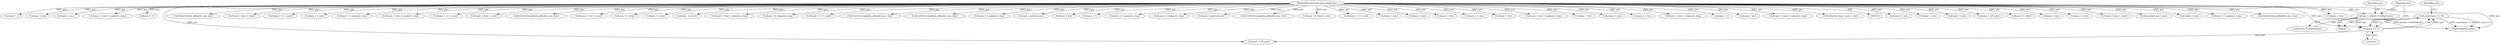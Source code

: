 digraph "1_Android_04839626ed859623901ebd3a5fd483982186b59d_28@API" {
"1000566" [label="(Call,assert(pos >= 0))"];
"1000567" [label="(Call,pos >= 0)"];
"1000563" [label="(Call,pos = pNext->GetPosition())"];
"1000154" [label="(MethodParameterIn,long long& pos)"];
"1000154" [label="(MethodParameterIn,long long& pos)"];
"1000379" [label="(Call,pos += len)"];
"1000571" [label="(Call,pos < off_next)"];
"1000399" [label="(Call,pos + size)"];
"1000841" [label="(Call,pos += len)"];
"1000581" [label="(Call,pos > off_next)"];
"1000812" [label="(Call,pos + len)"];
"1000676" [label="(Call,pos >= total)"];
"1000309" [label="(Call,pos += len)"];
"1000735" [label="(Call,(pos + len) > avail)"];
"1000565" [label="(Call,pNext->GetPosition())"];
"1000278" [label="(Call,idpos = pos)"];
"1000666" [label="(Call,payload_pos = pos)"];
"1000485" [label="(Call,pos <= segment_stop)"];
"1000367" [label="(Call,ReadUInt(m_pReader, pos, len))"];
"1000271" [label="(Call,pos + len)"];
"1000226" [label="(Call,pos + 1)"];
"1000736" [label="(Call,pos + len)"];
"1000612" [label="(Call,pos = pos_)"];
"1000398" [label="(Call,(pos + size) > segment_stop)"];
"1000691" [label="(Call,pos + 1)"];
"1000905" [label="(MethodReturn,long)"];
"1000829" [label="(Call,ReadUInt(m_pReader, pos, len))"];
"1000270" [label="(Call,(pos + len) > avail)"];
"1000225" [label="(Call,(pos + 1) > avail)"];
"1000477" [label="(Call,pos += size)"];
"1000685" [label="(Call,pos >= segment_stop)"];
"1000727" [label="(Call,(pos + len) > segment_stop)"];
"1000775" [label="(Call,(pos + 1) > avail)"];
"1000819" [label="(Call,(pos + len) > avail)"];
"1000239" [label="(Call,GetUIntLength(m_pReader, pos, len))"];
"1000357" [label="(Call,(pos + len) > avail)"];
"1000209" [label="(Call,pos >= total)"];
"1000569" [label="(Literal,0)"];
"1000454" [label="(Call,pos += size)"];
"1000563" [label="(Call,pos = pNext->GetPosition())"];
"1000537" [label="(Block,)"];
"1000284" [label="(Call,pos - m_start)"];
"1000262" [label="(Call,(pos + len) > segment_stop)"];
"1000219" [label="(Call,pos >= segment_stop)"];
"1000313" [label="(Call,(pos + 1) > avail)"];
"1000704" [label="(Call,GetUIntLength(m_pReader, pos, len))"];
"1000788" [label="(Call,GetUIntLength(m_pReader, pos, len))"];
"1000877" [label="(Call,pos <= segment_stop)"];
"1000882" [label="(Call,pos - payload_pos)"];
"1000358" [label="(Call,pos + len)"];
"1000568" [label="(Identifier,pos)"];
"1000566" [label="(Call,assert(pos >= 0))"];
"1000776" [label="(Call,pos + 1)"];
"1000900" [label="(Call,pos <= segment_stop)"];
"1000462" [label="(Call,pos <= segment_stop)"];
"1000889" [label="(Call,pos = payload_pos)"];
"1000572" [label="(Identifier,pos)"];
"1000326" [label="(Call,GetUIntLength(m_pReader, pos, len))"];
"1000892" [label="(Call,pos += cluster_size)"];
"1000690" [label="(Call,(pos + 1) > avail)"];
"1000564" [label="(Identifier,pos)"];
"1000567" [label="(Call,pos >= 0)"];
"1000420" [label="(Call,pos + size)"];
"1000863" [label="(Call,pos + size)"];
"1000350" [label="(Call,pos + len)"];
"1000869" [label="(Call,pos += size)"];
"1000263" [label="(Call,pos + len)"];
"1000349" [label="(Call,(pos + len) > segment_stop)"];
"1000728" [label="(Call,pos + len)"];
"1000743" [label="(Call,idpos = pos)"];
"1000771" [label="(Call,pos += len)"];
"1000811" [label="(Call,(pos + len) > segment_stop)"];
"1000314" [label="(Call,pos + 1)"];
"1000820" [label="(Call,pos + len)"];
"1000862" [label="(Call,(pos + size) > segment_stop)"];
"1000418" [label="(Call,element_stop = pos + size)"];
"1000566" -> "1000537"  [label="AST: "];
"1000566" -> "1000567"  [label="CFG: "];
"1000567" -> "1000566"  [label="AST: "];
"1000572" -> "1000566"  [label="CFG: "];
"1000566" -> "1000905"  [label="DDG: assert(pos >= 0)"];
"1000566" -> "1000905"  [label="DDG: pos >= 0"];
"1000567" -> "1000566"  [label="DDG: pos"];
"1000567" -> "1000566"  [label="DDG: 0"];
"1000567" -> "1000569"  [label="CFG: "];
"1000568" -> "1000567"  [label="AST: "];
"1000569" -> "1000567"  [label="AST: "];
"1000563" -> "1000567"  [label="DDG: pos"];
"1000154" -> "1000567"  [label="DDG: pos"];
"1000567" -> "1000571"  [label="DDG: pos"];
"1000563" -> "1000537"  [label="AST: "];
"1000563" -> "1000565"  [label="CFG: "];
"1000564" -> "1000563"  [label="AST: "];
"1000565" -> "1000563"  [label="AST: "];
"1000568" -> "1000563"  [label="CFG: "];
"1000563" -> "1000905"  [label="DDG: pNext->GetPosition()"];
"1000154" -> "1000563"  [label="DDG: pos"];
"1000154" -> "1000152"  [label="AST: "];
"1000154" -> "1000905"  [label="DDG: pos"];
"1000154" -> "1000209"  [label="DDG: pos"];
"1000154" -> "1000219"  [label="DDG: pos"];
"1000154" -> "1000225"  [label="DDG: pos"];
"1000154" -> "1000226"  [label="DDG: pos"];
"1000154" -> "1000239"  [label="DDG: pos"];
"1000154" -> "1000262"  [label="DDG: pos"];
"1000154" -> "1000263"  [label="DDG: pos"];
"1000154" -> "1000270"  [label="DDG: pos"];
"1000154" -> "1000271"  [label="DDG: pos"];
"1000154" -> "1000278"  [label="DDG: pos"];
"1000154" -> "1000284"  [label="DDG: pos"];
"1000154" -> "1000309"  [label="DDG: pos"];
"1000154" -> "1000313"  [label="DDG: pos"];
"1000154" -> "1000314"  [label="DDG: pos"];
"1000154" -> "1000326"  [label="DDG: pos"];
"1000154" -> "1000349"  [label="DDG: pos"];
"1000154" -> "1000350"  [label="DDG: pos"];
"1000154" -> "1000357"  [label="DDG: pos"];
"1000154" -> "1000358"  [label="DDG: pos"];
"1000154" -> "1000367"  [label="DDG: pos"];
"1000154" -> "1000379"  [label="DDG: pos"];
"1000154" -> "1000398"  [label="DDG: pos"];
"1000154" -> "1000399"  [label="DDG: pos"];
"1000154" -> "1000418"  [label="DDG: pos"];
"1000154" -> "1000420"  [label="DDG: pos"];
"1000154" -> "1000454"  [label="DDG: pos"];
"1000154" -> "1000462"  [label="DDG: pos"];
"1000154" -> "1000477"  [label="DDG: pos"];
"1000154" -> "1000485"  [label="DDG: pos"];
"1000154" -> "1000571"  [label="DDG: pos"];
"1000154" -> "1000581"  [label="DDG: pos"];
"1000154" -> "1000612"  [label="DDG: pos"];
"1000154" -> "1000666"  [label="DDG: pos"];
"1000154" -> "1000676"  [label="DDG: pos"];
"1000154" -> "1000685"  [label="DDG: pos"];
"1000154" -> "1000690"  [label="DDG: pos"];
"1000154" -> "1000691"  [label="DDG: pos"];
"1000154" -> "1000704"  [label="DDG: pos"];
"1000154" -> "1000727"  [label="DDG: pos"];
"1000154" -> "1000728"  [label="DDG: pos"];
"1000154" -> "1000735"  [label="DDG: pos"];
"1000154" -> "1000736"  [label="DDG: pos"];
"1000154" -> "1000743"  [label="DDG: pos"];
"1000154" -> "1000771"  [label="DDG: pos"];
"1000154" -> "1000775"  [label="DDG: pos"];
"1000154" -> "1000776"  [label="DDG: pos"];
"1000154" -> "1000788"  [label="DDG: pos"];
"1000154" -> "1000811"  [label="DDG: pos"];
"1000154" -> "1000812"  [label="DDG: pos"];
"1000154" -> "1000819"  [label="DDG: pos"];
"1000154" -> "1000820"  [label="DDG: pos"];
"1000154" -> "1000829"  [label="DDG: pos"];
"1000154" -> "1000841"  [label="DDG: pos"];
"1000154" -> "1000862"  [label="DDG: pos"];
"1000154" -> "1000863"  [label="DDG: pos"];
"1000154" -> "1000869"  [label="DDG: pos"];
"1000154" -> "1000877"  [label="DDG: pos"];
"1000154" -> "1000882"  [label="DDG: pos"];
"1000154" -> "1000889"  [label="DDG: pos"];
"1000154" -> "1000892"  [label="DDG: pos"];
"1000154" -> "1000900"  [label="DDG: pos"];
}
